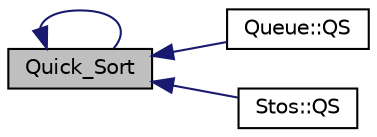 digraph "Quick_Sort"
{
  edge [fontname="Helvetica",fontsize="10",labelfontname="Helvetica",labelfontsize="10"];
  node [fontname="Helvetica",fontsize="10",shape=record];
  rankdir="LR";
  Node1 [label="Quick_Sort",height=0.2,width=0.4,color="black", fillcolor="grey75", style="filled" fontcolor="black"];
  Node1 -> Node2 [dir="back",color="midnightblue",fontsize="10",style="solid",fontname="Helvetica"];
  Node2 [label="Queue::QS",height=0.2,width=0.4,color="black", fillcolor="white", style="filled",URL="$class_queue.html#a05d02f07f4803b68cfb31c5e009b9fcc"];
  Node1 -> Node1 [dir="back",color="midnightblue",fontsize="10",style="solid",fontname="Helvetica"];
  Node1 -> Node3 [dir="back",color="midnightblue",fontsize="10",style="solid",fontname="Helvetica"];
  Node3 [label="Stos::QS",height=0.2,width=0.4,color="black", fillcolor="white", style="filled",URL="$class_stos.html#a94b800e273d51af77ae4fcf88b3134e4"];
}
